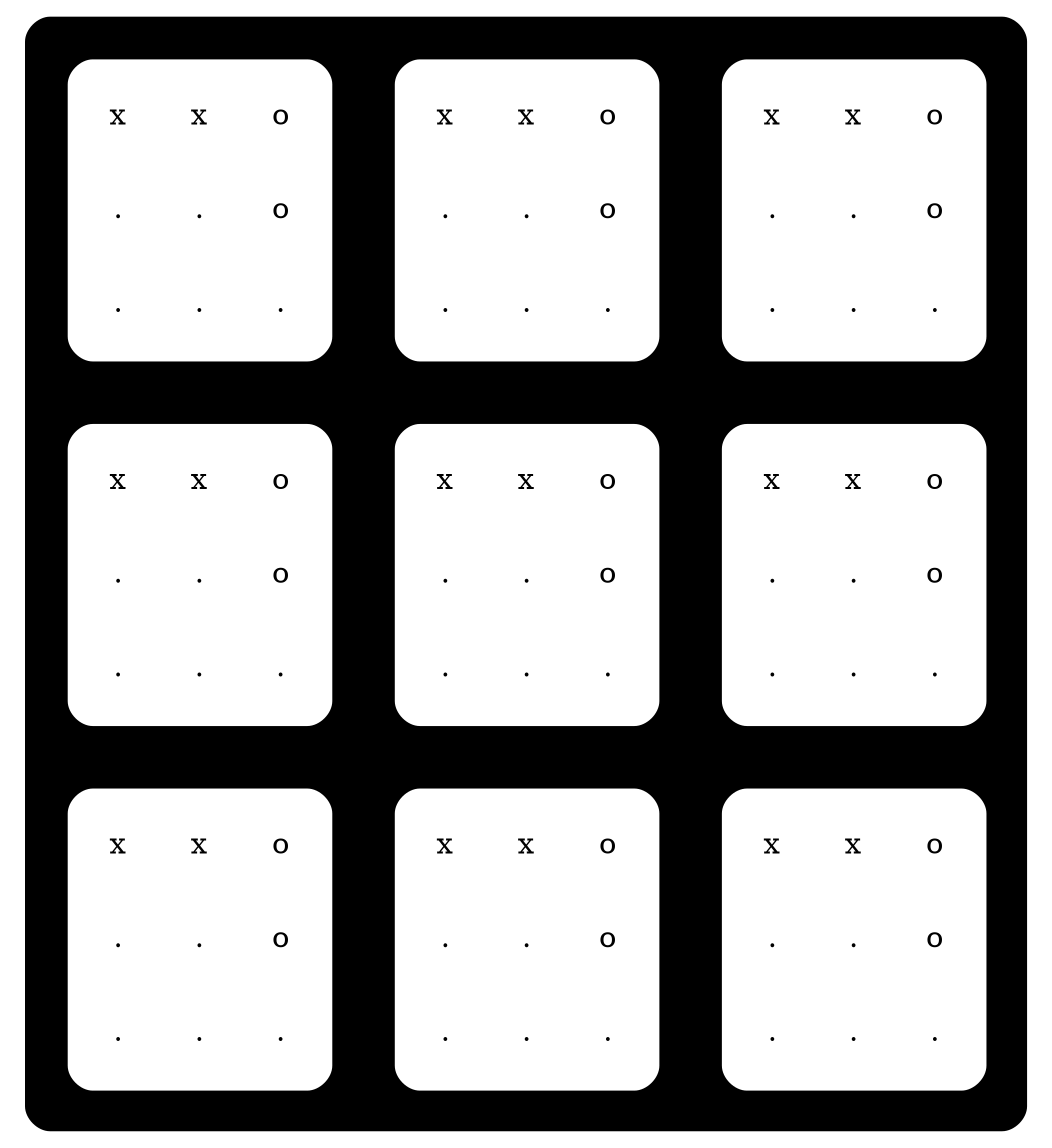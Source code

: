 digraph {
  a0 [shape=none label=<<TABLE border="0" cellspacing="10" cellpadding="10" style="rounded" bgcolor="black">
    <TR>
<TD bgcolor="black">
<TABLE border="0" cellspacing="10" cellpadding="10" style="rounded" bgcolor="white">
  <TR>
    <TD bgcolor="white">x</TD>
    <TD bgcolor="white">x</TD>
    <TD bgcolor="white">o</TD>
  </TR>
  <TR>
    <TD bgcolor="white">.</TD>
    <TD bgcolor="white">.</TD>
    <TD bgcolor="white">o</TD>
  </TR>
  <TR>
    <TD bgcolor="white">.</TD>
    <TD bgcolor="white">.</TD>
    <TD bgcolor="white">.</TD>
  </TR>
</TABLE>
</TD>
<TD bgcolor="black">
<TABLE border="0" cellspacing="10" cellpadding="10" style="rounded" bgcolor="white">
  <TR>
    <TD bgcolor="white">x</TD>
    <TD bgcolor="white">x</TD>
    <TD bgcolor="white">o</TD>
  </TR>
  <TR>
    <TD bgcolor="white">.</TD>
    <TD bgcolor="white">.</TD>
    <TD bgcolor="white">o</TD>
  </TR>
  <TR>
    <TD bgcolor="white">.</TD>
    <TD bgcolor="white">.</TD>
    <TD bgcolor="white">.</TD>
  </TR>
</TABLE>
</TD>
<TD bgcolor="black">
<TABLE border="0" cellspacing="10" cellpadding="10" style="rounded" bgcolor="white">
  <TR>
    <TD bgcolor="white">x</TD>
    <TD bgcolor="white">x</TD>
    <TD bgcolor="white">o</TD>
  </TR>
  <TR>
    <TD bgcolor="white">.</TD>
    <TD bgcolor="white">.</TD>
    <TD bgcolor="white">o</TD>
  </TR>
  <TR>
    <TD bgcolor="white">.</TD>
    <TD bgcolor="white">.</TD>
    <TD bgcolor="white">.</TD>
  </TR>
</TABLE>
</TD>
 </TR>
 <TR>
<TD bgcolor="black">
<TABLE border="0" cellspacing="10" cellpadding="10" style="rounded" bgcolor="white">
  <TR>
    <TD bgcolor="white">x</TD>
    <TD bgcolor="white">x</TD>
    <TD bgcolor="white">o</TD>
  </TR>
  <TR>
    <TD bgcolor="white">.</TD>
    <TD bgcolor="white">.</TD>
    <TD bgcolor="white">o</TD>
  </TR>
  <TR>
    <TD bgcolor="white">.</TD>
    <TD bgcolor="white">.</TD>
    <TD bgcolor="white">.</TD>
  </TR>
</TABLE>
</TD>
<TD bgcolor="black">
<TABLE border="0" cellspacing="10" cellpadding="10" style="rounded" bgcolor="white">
  <TR>
    <TD bgcolor="white">x</TD>
    <TD bgcolor="white">x</TD>
    <TD bgcolor="white">o</TD>
  </TR>
  <TR>
    <TD bgcolor="white">.</TD>
    <TD bgcolor="white">.</TD>
    <TD bgcolor="white">o</TD>
  </TR>
  <TR>
    <TD bgcolor="white">.</TD>
    <TD bgcolor="white">.</TD>
    <TD bgcolor="white">.</TD>
  </TR>
</TABLE>
</TD>
<TD bgcolor="black">
<TABLE border="0" cellspacing="10" cellpadding="10" style="rounded" bgcolor="white">
  <TR>
    <TD bgcolor="white">x</TD>
    <TD bgcolor="white">x</TD>
    <TD bgcolor="white">o</TD>
  </TR>
  <TR>
    <TD bgcolor="white">.</TD>
    <TD bgcolor="white">.</TD>
    <TD bgcolor="white">o</TD>
  </TR>
  <TR>
    <TD bgcolor="white">.</TD>
    <TD bgcolor="white">.</TD>
    <TD bgcolor="white">.</TD>
  </TR>
</TABLE>
</TD>
 </TR>
 <TR>
<TD bgcolor="black">
<TABLE border="0" cellspacing="10" cellpadding="10" style="rounded" bgcolor="white">
  <TR>
    <TD bgcolor="white">x</TD>
    <TD bgcolor="white">x</TD>
    <TD bgcolor="white">o</TD>
  </TR>
  <TR>
    <TD bgcolor="white">.</TD>
    <TD bgcolor="white">.</TD>
    <TD bgcolor="white">o</TD>
  </TR>
  <TR>
    <TD bgcolor="white">.</TD>
    <TD bgcolor="white">.</TD>
    <TD bgcolor="white">.</TD>
  </TR>
</TABLE>
</TD>
<TD bgcolor="black">
<TABLE border="0" cellspacing="10" cellpadding="10" style="rounded" bgcolor="white">
  <TR>
    <TD bgcolor="white">x</TD>
    <TD bgcolor="white">x</TD>
    <TD bgcolor="white">o</TD>
  </TR>
  <TR>
    <TD bgcolor="white">.</TD>
    <TD bgcolor="white">.</TD>
    <TD bgcolor="white">o</TD>
  </TR>
  <TR>
    <TD bgcolor="white">.</TD>
    <TD bgcolor="white">.</TD>
    <TD bgcolor="white">.</TD>
  </TR>
</TABLE>
</TD>
<TD bgcolor="black">
<TABLE border="0" cellspacing="10" cellpadding="10" style="rounded" bgcolor="white">
  <TR>
    <TD bgcolor="white">x</TD>
    <TD bgcolor="white">x</TD>
    <TD bgcolor="white">o</TD>
  </TR>
  <TR>
    <TD bgcolor="white">.</TD>
    <TD bgcolor="white">.</TD>
    <TD bgcolor="white">o</TD>
  </TR>
  <TR>
    <TD bgcolor="white">.</TD>
    <TD bgcolor="white">.</TD>
    <TD bgcolor="white">.</TD>
  </TR>
</TABLE>
</TD>
 </TR>
 </TABLE>
>];
}
